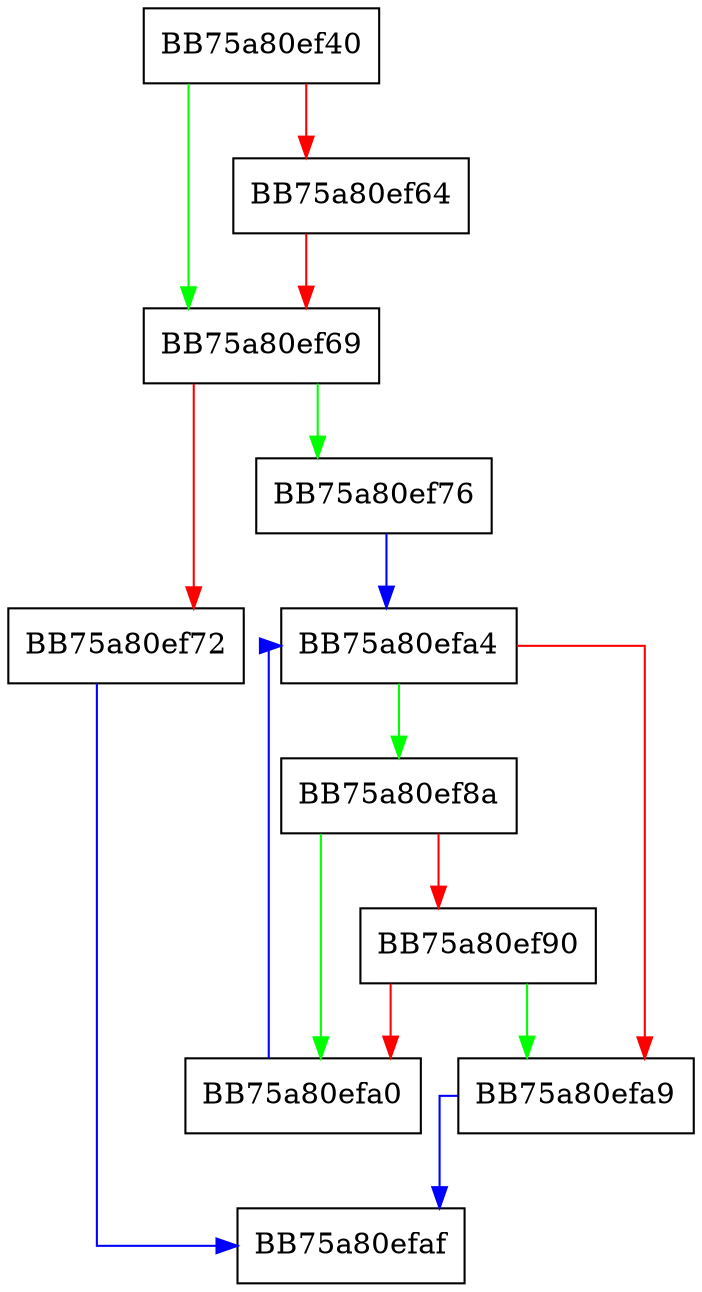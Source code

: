digraph IsReservedResource {
  node [shape="box"];
  graph [splines=ortho];
  BB75a80ef40 -> BB75a80ef69 [color="green"];
  BB75a80ef40 -> BB75a80ef64 [color="red"];
  BB75a80ef64 -> BB75a80ef69 [color="red"];
  BB75a80ef69 -> BB75a80ef76 [color="green"];
  BB75a80ef69 -> BB75a80ef72 [color="red"];
  BB75a80ef72 -> BB75a80efaf [color="blue"];
  BB75a80ef76 -> BB75a80efa4 [color="blue"];
  BB75a80ef8a -> BB75a80efa0 [color="green"];
  BB75a80ef8a -> BB75a80ef90 [color="red"];
  BB75a80ef90 -> BB75a80efa9 [color="green"];
  BB75a80ef90 -> BB75a80efa0 [color="red"];
  BB75a80efa0 -> BB75a80efa4 [color="blue"];
  BB75a80efa4 -> BB75a80ef8a [color="green"];
  BB75a80efa4 -> BB75a80efa9 [color="red"];
  BB75a80efa9 -> BB75a80efaf [color="blue"];
}